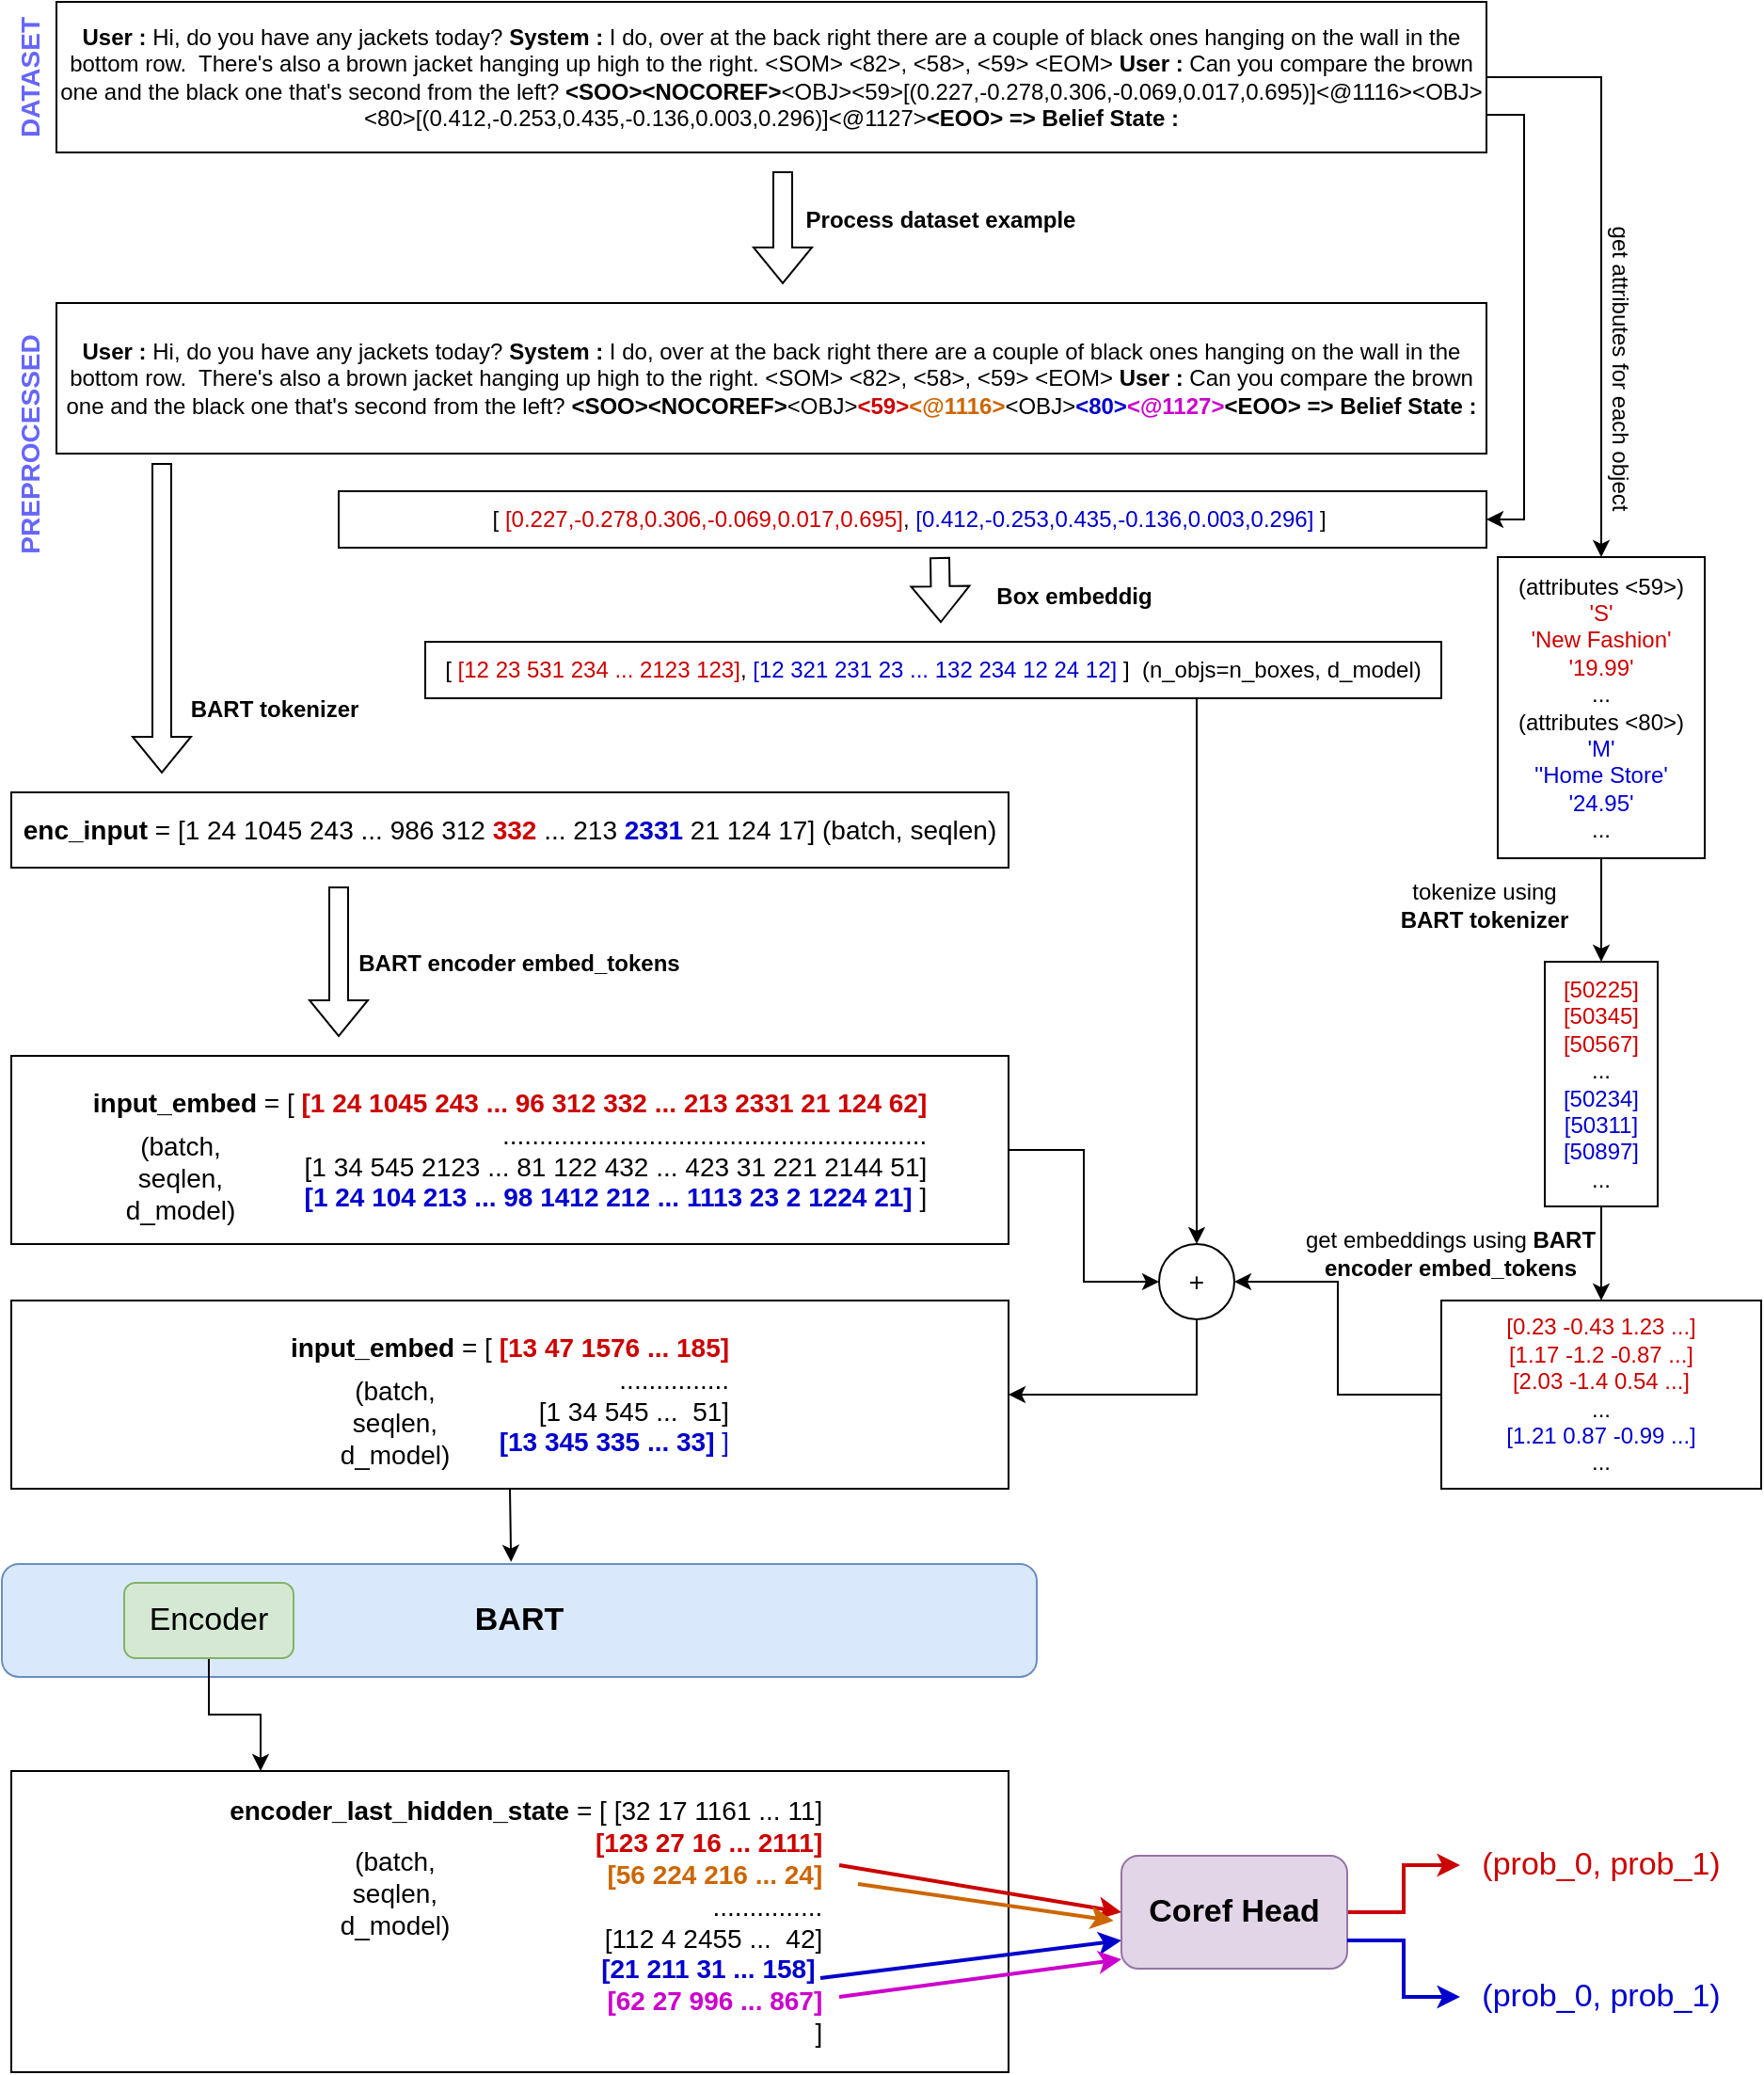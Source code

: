 <mxfile version="20.0.3" type="device"><diagram id="A0dao47Nfm45-QX1mswS" name="Page-1"><mxGraphModel dx="676" dy="439" grid="1" gridSize="10" guides="1" tooltips="1" connect="1" arrows="1" fold="1" page="1" pageScale="1" pageWidth="827" pageHeight="1169" math="0" shadow="0"><root><mxCell id="0"/><mxCell id="1" parent="0"/><mxCell id="RfLAp6zsbPZN1pOLy-WL-30" value="&lt;div style=&quot;text-align: right;&quot;&gt;&lt;font style=&quot;background-color: initial; font-size: 14px;&quot;&gt;&lt;b&gt;encoder_last_hidden_state&lt;/b&gt; = [&amp;nbsp;&lt;/font&gt;&lt;span style=&quot;background-color: initial; font-size: 14px;&quot;&gt;[32 17 1161 ... 11]&lt;/span&gt;&lt;/div&gt;&lt;div style=&quot;text-align: right;&quot;&gt;&lt;b style=&quot;font-size: 14px;&quot;&gt;&lt;font color=&quot;#cc0000&quot;&gt;[123 27 16 ... 2111]&lt;/font&gt;&lt;/b&gt;&lt;span style=&quot;background-color: initial; font-size: 14px;&quot;&gt;&lt;b&gt;&lt;font color=&quot;#cc0000&quot;&gt;&lt;br&gt;&lt;/font&gt;&lt;/b&gt;&lt;/span&gt;&lt;/div&gt;&lt;div style=&quot;text-align: right;&quot;&gt;&lt;b style=&quot;font-size: 14px;&quot;&gt;&lt;font color=&quot;#cc6600&quot;&gt;[56 224 216 ... 24]&lt;/font&gt;&lt;/b&gt;&lt;b style=&quot;font-size: 14px;&quot;&gt;&lt;font color=&quot;#cc0000&quot;&gt;&lt;br&gt;&lt;/font&gt;&lt;/b&gt;&lt;/div&gt;&lt;div style=&quot;text-align: right;&quot;&gt;&lt;span style=&quot;background-color: initial; font-size: 14px;&quot;&gt;...............&lt;/span&gt;&lt;/div&gt;&lt;div style=&quot;text-align: right;&quot;&gt;&lt;span style=&quot;font-size: 14px; text-align: center;&quot;&gt;[112 4 2455 ...&amp;nbsp; 42]&lt;/span&gt;&lt;span style=&quot;background-color: initial; font-size: 14px;&quot;&gt;&lt;br&gt;&lt;/span&gt;&lt;/div&gt;&lt;div style=&quot;text-align: right;&quot;&gt;&lt;span style=&quot;font-size: 14px; text-align: center;&quot;&gt;&lt;b style=&quot;&quot;&gt;&lt;font color=&quot;#0000cc&quot;&gt;[21 211 31 ... 158]&lt;/font&gt;&lt;font color=&quot;#cc6600&quot;&gt;&amp;nbsp;&lt;/font&gt;&lt;/b&gt;&lt;/span&gt;&lt;/div&gt;&lt;b style=&quot;font-size: 14px; text-align: right;&quot;&gt;&lt;span style=&quot;color: rgb(204, 0, 0); white-space: pre;&quot;&gt;&#9;&lt;/span&gt;&lt;span style=&quot;color: rgb(204, 0, 0); white-space: pre;&quot;&gt;&#9;&lt;/span&gt;&lt;span style=&quot;color: rgb(204, 0, 0); white-space: pre;&quot;&gt;&#9;&lt;/span&gt;&lt;span style=&quot;color: rgb(204, 0, 0); white-space: pre;&quot;&gt;&#9;&lt;/span&gt;&lt;span style=&quot;color: rgb(204, 0, 0); white-space: pre;&quot;&gt;&#9;&lt;/span&gt;&lt;span style=&quot;color: rgb(204, 0, 0); white-space: pre;&quot;&gt;&#9;&lt;/span&gt;&lt;span style=&quot;color: rgb(204, 0, 0); white-space: pre;&quot;&gt;&#9;&lt;/span&gt;&lt;font color=&quot;#cc00cc&quot;&gt;[62 27 996 ... 867]&lt;/font&gt;&lt;/b&gt;&lt;div style=&quot;text-align: right;&quot;&gt;&lt;span style=&quot;font-size: 14px; text-align: center; background-color: initial;&quot;&gt;]&lt;/span&gt;&lt;/div&gt;" style="text;html=1;strokeColor=default;fillColor=none;align=center;verticalAlign=middle;whiteSpace=wrap;rounded=0;" parent="1" vertex="1"><mxGeometry x="10" y="970" width="530" height="160" as="geometry"/></mxCell><mxCell id="dZeOdEt_zV8M8uhfSqNH-2" style="edgeStyle=orthogonalEdgeStyle;rounded=0;orthogonalLoop=1;jettySize=auto;html=1;exitX=1;exitY=0.75;exitDx=0;exitDy=0;entryX=1;entryY=0.5;entryDx=0;entryDy=0;fontColor=#CC6600;" parent="1" source="RfLAp6zsbPZN1pOLy-WL-1" target="RfLAp6zsbPZN1pOLy-WL-3" edge="1"><mxGeometry relative="1" as="geometry"/></mxCell><mxCell id="4F0-9nm5MP-ZhGcWse-r-2" style="edgeStyle=orthogonalEdgeStyle;rounded=0;orthogonalLoop=1;jettySize=auto;html=1;entryX=0.5;entryY=0;entryDx=0;entryDy=0;" parent="1" source="RfLAp6zsbPZN1pOLy-WL-1" target="4F0-9nm5MP-ZhGcWse-r-1" edge="1"><mxGeometry relative="1" as="geometry"/></mxCell><mxCell id="RfLAp6zsbPZN1pOLy-WL-1" value="&lt;b&gt;User :&lt;/b&gt; Hi, do you have any jackets today? &lt;b&gt;System :&lt;/b&gt; I do, over at the back right there are a couple of black ones hanging on the wall in the bottom row.&amp;nbsp; There's also a brown jacket hanging up high to the right. &amp;lt;SOM&amp;gt; &amp;lt;82&amp;gt;, &amp;lt;58&amp;gt;, &amp;lt;59&amp;gt; &amp;lt;EOM&amp;gt; &lt;b&gt;User :&lt;/b&gt; Can you compare the brown one and the black one that's second from the left? &lt;b&gt;&amp;lt;SOO&amp;gt;&amp;lt;NOCOREF&amp;gt;&lt;/b&gt;&amp;lt;OBJ&amp;gt;&amp;lt;59&amp;gt;[(0.227,-0.278,0.306,-0.069,0.017,0.695)]&amp;lt;@1116&amp;gt;&amp;lt;OBJ&amp;gt;&amp;lt;80&amp;gt;[(0.412,-0.253,0.435,-0.136,0.003,0.296)]&amp;lt;@1127&amp;gt;&lt;b&gt;&amp;lt;EOO&amp;gt; =&amp;gt; Belief State :&lt;/b&gt;" style="text;html=1;strokeColor=default;fillColor=none;align=center;verticalAlign=middle;whiteSpace=wrap;rounded=0;" parent="1" vertex="1"><mxGeometry x="34" y="30" width="760" height="80" as="geometry"/></mxCell><mxCell id="RfLAp6zsbPZN1pOLy-WL-2" value="&lt;b&gt;User :&lt;/b&gt; Hi, do you have any jackets today? &lt;b&gt;System :&lt;/b&gt; I do, over at the back right there are a couple of black ones hanging on the wall in the bottom row.&amp;nbsp; There's also a brown jacket hanging up high to the right. &amp;lt;SOM&amp;gt; &amp;lt;82&amp;gt;, &amp;lt;58&amp;gt;, &amp;lt;59&amp;gt; &amp;lt;EOM&amp;gt; &lt;b&gt;User :&lt;/b&gt; Can you compare the brown one and the black one that's second from the left? &lt;b&gt;&amp;lt;SOO&amp;gt;&amp;lt;NOCOREF&amp;gt;&lt;/b&gt;&amp;lt;OBJ&amp;gt;&lt;b style=&quot;&quot;&gt;&lt;font color=&quot;#cc0000&quot;&gt;&amp;lt;59&amp;gt;&lt;/font&gt;&lt;/b&gt;&lt;b&gt;&lt;font color=&quot;#cc6600&quot;&gt;&amp;lt;@1116&amp;gt;&lt;/font&gt;&lt;/b&gt;&amp;lt;OBJ&amp;gt;&lt;b style=&quot;&quot;&gt;&lt;font color=&quot;#0000cc&quot;&gt;&amp;lt;80&amp;gt;&lt;/font&gt;&lt;/b&gt;&lt;font color=&quot;#cc00cc&quot;&gt;&lt;b&gt;&amp;lt;@1127&amp;gt;&lt;/b&gt;&lt;/font&gt;&lt;b&gt;&amp;lt;EOO&amp;gt; =&amp;gt; Belief State :&lt;/b&gt;" style="text;html=1;strokeColor=default;fillColor=none;align=center;verticalAlign=middle;whiteSpace=wrap;rounded=0;" parent="1" vertex="1"><mxGeometry x="34" y="190" width="760" height="80" as="geometry"/></mxCell><mxCell id="RfLAp6zsbPZN1pOLy-WL-3" value="[ &lt;font color=&quot;#cc0000&quot;&gt;[0.227,-0.278,0.306,-0.069,0.017,0.695]&lt;/font&gt;, &lt;font color=&quot;#0000cc&quot;&gt;[0.412,-0.253,0.435,-0.136,0.003,0.296]&lt;/font&gt; ]&amp;nbsp;" style="text;html=1;strokeColor=default;fillColor=none;align=center;verticalAlign=middle;whiteSpace=wrap;rounded=0;" parent="1" vertex="1"><mxGeometry x="184" y="290" width="610" height="30" as="geometry"/></mxCell><mxCell id="RfLAp6zsbPZN1pOLy-WL-4" value="" style="shape=flexArrow;endArrow=classic;html=1;rounded=0;" parent="1" edge="1"><mxGeometry width="50" height="50" relative="1" as="geometry"><mxPoint x="420" y="120" as="sourcePoint"/><mxPoint x="420" y="180" as="targetPoint"/></mxGeometry></mxCell><mxCell id="RfLAp6zsbPZN1pOLy-WL-5" value="&lt;b&gt;&lt;font color=&quot;#6666ff&quot; style=&quot;font-size: 14px;&quot;&gt;DATASET&lt;/font&gt;&lt;/b&gt;" style="text;html=1;strokeColor=none;fillColor=none;align=center;verticalAlign=middle;whiteSpace=wrap;rounded=0;rotation=-90;" parent="1" vertex="1"><mxGeometry x="-10" y="55" width="60" height="30" as="geometry"/></mxCell><mxCell id="RfLAp6zsbPZN1pOLy-WL-6" value="&lt;font color=&quot;#6666ff&quot;&gt;&lt;span style=&quot;font-size: 14px;&quot;&gt;&lt;b&gt;PREPROCESSED&lt;/b&gt;&lt;/span&gt;&lt;/font&gt;" style="text;html=1;strokeColor=none;fillColor=none;align=center;verticalAlign=middle;whiteSpace=wrap;rounded=0;rotation=-90;" parent="1" vertex="1"><mxGeometry x="-10" y="250" width="60" height="30" as="geometry"/></mxCell><mxCell id="RfLAp6zsbPZN1pOLy-WL-7" value="&lt;font color=&quot;#000000&quot; style=&quot;font-size: 12px;&quot;&gt;&lt;b&gt;Process dataset example&lt;/b&gt;&lt;/font&gt;" style="text;html=1;strokeColor=none;fillColor=none;align=center;verticalAlign=middle;whiteSpace=wrap;rounded=0;fontSize=14;fontColor=#6666FF;" parent="1" vertex="1"><mxGeometry x="414" y="130" width="180" height="30" as="geometry"/></mxCell><mxCell id="RfLAp6zsbPZN1pOLy-WL-8" value="" style="shape=flexArrow;endArrow=classic;html=1;rounded=0;" parent="1" edge="1"><mxGeometry width="50" height="50" relative="1" as="geometry"><mxPoint x="90" y="275" as="sourcePoint"/><mxPoint x="90" y="440" as="targetPoint"/></mxGeometry></mxCell><mxCell id="RfLAp6zsbPZN1pOLy-WL-9" value="&lt;font color=&quot;#000000&quot;&gt;&lt;span style=&quot;font-size: 12px;&quot;&gt;&lt;b&gt;BART tokenizer&lt;/b&gt;&lt;/span&gt;&lt;/font&gt;" style="text;html=1;strokeColor=none;fillColor=none;align=center;verticalAlign=middle;whiteSpace=wrap;rounded=0;fontSize=14;fontColor=#6666FF;" parent="1" vertex="1"><mxGeometry x="60" y="390" width="180" height="30" as="geometry"/></mxCell><mxCell id="RfLAp6zsbPZN1pOLy-WL-10" value="&lt;font style=&quot;font-size: 14px;&quot;&gt;&lt;b&gt;enc_input&lt;/b&gt; = [1 24 1045 243 ... 986 312 &lt;b&gt;&lt;font color=&quot;#cc0000&quot;&gt;332&lt;/font&gt;&lt;/b&gt; ... 213 &lt;b style=&quot;&quot;&gt;&lt;font color=&quot;#0000cc&quot;&gt;2331&lt;/font&gt;&lt;/b&gt; 21 124 17] (batch, seqlen)&lt;/font&gt;" style="text;html=1;strokeColor=default;fillColor=none;align=center;verticalAlign=middle;whiteSpace=wrap;rounded=0;" parent="1" vertex="1"><mxGeometry x="10" y="450" width="530" height="40" as="geometry"/></mxCell><mxCell id="RfLAp6zsbPZN1pOLy-WL-11" value="" style="shape=flexArrow;endArrow=classic;html=1;rounded=0;" parent="1" edge="1"><mxGeometry width="50" height="50" relative="1" as="geometry"><mxPoint x="184" y="500" as="sourcePoint"/><mxPoint x="184" y="580" as="targetPoint"/></mxGeometry></mxCell><mxCell id="RfLAp6zsbPZN1pOLy-WL-20" style="edgeStyle=orthogonalEdgeStyle;rounded=0;orthogonalLoop=1;jettySize=auto;html=1;exitX=1;exitY=0.5;exitDx=0;exitDy=0;fontSize=14;fontColor=#000000;entryX=0;entryY=0.5;entryDx=0;entryDy=0;" parent="1" source="RfLAp6zsbPZN1pOLy-WL-13" target="RfLAp6zsbPZN1pOLy-WL-22" edge="1"><mxGeometry relative="1" as="geometry"><mxPoint x="620" y="640" as="targetPoint"/></mxGeometry></mxCell><mxCell id="RfLAp6zsbPZN1pOLy-WL-13" value="&lt;div style=&quot;text-align: right;&quot;&gt;&lt;font style=&quot;background-color: initial; font-size: 14px;&quot;&gt;&lt;b&gt;input_embed&lt;/b&gt; = [&amp;nbsp;&lt;/font&gt;&lt;span style=&quot;background-color: initial; font-size: 14px;&quot;&gt;&lt;b&gt;&lt;font color=&quot;#cc0000&quot;&gt;[1 24 1045 243 ... 96 312 332 ... 213 2331 21 124 62]&lt;/font&gt;&lt;/b&gt;&lt;/span&gt;&lt;/div&gt;&lt;div style=&quot;text-align: right;&quot;&gt;&lt;span style=&quot;background-color: initial; font-size: 14px;&quot;&gt;..........................................................&lt;/span&gt;&lt;/div&gt;&lt;div style=&quot;text-align: right;&quot;&gt;&lt;span style=&quot;font-size: 14px; text-align: center;&quot;&gt;[1 34 545 2123 ... 81 122 432 ... 423 31 221 2144 51]&lt;/span&gt;&lt;span style=&quot;background-color: initial; font-size: 14px;&quot;&gt;&lt;br&gt;&lt;/span&gt;&lt;/div&gt;&lt;div style=&quot;text-align: right;&quot;&gt;&lt;span style=&quot;font-size: 14px; text-align: center;&quot;&gt;&lt;b style=&quot;&quot;&gt;&lt;font color=&quot;#0000cc&quot;&gt;[1 24 104 213 ... 98 1412 212 ... 1113 23 2 1224 21]&lt;/font&gt;&lt;font color=&quot;#cc6600&quot;&gt;&amp;nbsp;&lt;/font&gt;&lt;/b&gt;&lt;/span&gt;&lt;span style=&quot;font-size: 14px; text-align: center; background-color: initial;&quot;&gt;]&lt;/span&gt;&lt;/div&gt;" style="text;html=1;strokeColor=default;fillColor=none;align=center;verticalAlign=middle;whiteSpace=wrap;rounded=0;" parent="1" vertex="1"><mxGeometry x="10" y="590" width="530" height="100" as="geometry"/></mxCell><mxCell id="RfLAp6zsbPZN1pOLy-WL-14" value="&lt;font color=&quot;#000000&quot;&gt;&lt;span style=&quot;font-size: 12px;&quot;&gt;&lt;b&gt;BART encoder embed_tokens&lt;/b&gt;&lt;/span&gt;&lt;/font&gt;" style="text;html=1;strokeColor=none;fillColor=none;align=center;verticalAlign=middle;whiteSpace=wrap;rounded=0;fontSize=14;fontColor=#6666FF;" parent="1" vertex="1"><mxGeometry x="190" y="525" width="180" height="30" as="geometry"/></mxCell><mxCell id="RfLAp6zsbPZN1pOLy-WL-15" value="&lt;font color=&quot;#000000&quot;&gt;(batch, seqlen, d_model)&lt;/font&gt;" style="text;html=1;strokeColor=none;fillColor=none;align=center;verticalAlign=middle;whiteSpace=wrap;rounded=0;fontSize=14;fontColor=#CC6600;" parent="1" vertex="1"><mxGeometry x="70" y="640" width="60" height="30" as="geometry"/></mxCell><mxCell id="RfLAp6zsbPZN1pOLy-WL-23" style="edgeStyle=orthogonalEdgeStyle;rounded=0;orthogonalLoop=1;jettySize=auto;html=1;exitX=0.75;exitY=1;exitDx=0;exitDy=0;entryX=0.5;entryY=0;entryDx=0;entryDy=0;fontSize=14;fontColor=#000000;" parent="1" source="RfLAp6zsbPZN1pOLy-WL-17" target="RfLAp6zsbPZN1pOLy-WL-22" edge="1"><mxGeometry relative="1" as="geometry"><Array as="points"><mxPoint x="640" y="400"/></Array></mxGeometry></mxCell><mxCell id="RfLAp6zsbPZN1pOLy-WL-17" value="[ &lt;font color=&quot;#cc0000&quot;&gt;[12 23 531 234 ... 2123 123]&lt;/font&gt;, &lt;font color=&quot;#0000cc&quot;&gt;[12 321 231 23 ... 132 234 12 24 12]&lt;/font&gt; ]&amp;nbsp; (n_objs=n_boxes, d_model)" style="text;html=1;strokeColor=default;fillColor=none;align=center;verticalAlign=middle;whiteSpace=wrap;rounded=0;" parent="1" vertex="1"><mxGeometry x="230" y="370" width="540" height="30" as="geometry"/></mxCell><mxCell id="RfLAp6zsbPZN1pOLy-WL-18" value="" style="shape=flexArrow;endArrow=classic;html=1;rounded=0;" parent="1" edge="1"><mxGeometry width="50" height="50" relative="1" as="geometry"><mxPoint x="503.5" y="325" as="sourcePoint"/><mxPoint x="504" y="360" as="targetPoint"/></mxGeometry></mxCell><mxCell id="RfLAp6zsbPZN1pOLy-WL-19" value="&lt;font color=&quot;#000000&quot;&gt;&lt;span style=&quot;font-size: 12px;&quot;&gt;&lt;b&gt;Box embeddig&lt;/b&gt;&lt;/span&gt;&lt;/font&gt;" style="text;html=1;strokeColor=none;fillColor=none;align=center;verticalAlign=middle;whiteSpace=wrap;rounded=0;fontSize=14;fontColor=#6666FF;" parent="1" vertex="1"><mxGeometry x="520" y="330" width="110" height="30" as="geometry"/></mxCell><mxCell id="RfLAp6zsbPZN1pOLy-WL-25" style="edgeStyle=orthogonalEdgeStyle;rounded=0;orthogonalLoop=1;jettySize=auto;html=1;exitX=0.5;exitY=1;exitDx=0;exitDy=0;entryX=1;entryY=0.5;entryDx=0;entryDy=0;fontSize=14;fontColor=#000000;" parent="1" source="RfLAp6zsbPZN1pOLy-WL-22" target="RfLAp6zsbPZN1pOLy-WL-24" edge="1"><mxGeometry relative="1" as="geometry"/></mxCell><mxCell id="RfLAp6zsbPZN1pOLy-WL-22" value="+" style="ellipse;whiteSpace=wrap;html=1;aspect=fixed;fontSize=14;fontColor=#000000;strokeColor=default;" parent="1" vertex="1"><mxGeometry x="620" y="690" width="40" height="40" as="geometry"/></mxCell><mxCell id="RfLAp6zsbPZN1pOLy-WL-28" style="edgeStyle=orthogonalEdgeStyle;rounded=0;orthogonalLoop=1;jettySize=auto;html=1;exitX=0.5;exitY=1;exitDx=0;exitDy=0;fontSize=17;fontColor=#000000;entryX=0.492;entryY=-0.019;entryDx=0;entryDy=0;entryPerimeter=0;" parent="1" source="RfLAp6zsbPZN1pOLy-WL-24" target="RfLAp6zsbPZN1pOLy-WL-27" edge="1"><mxGeometry relative="1" as="geometry"><mxPoint x="275.455" y="850" as="targetPoint"/></mxGeometry></mxCell><mxCell id="RfLAp6zsbPZN1pOLy-WL-24" value="&lt;div style=&quot;text-align: right;&quot;&gt;&lt;font style=&quot;background-color: initial; font-size: 14px;&quot;&gt;&lt;b&gt;input_embed&lt;/b&gt; = [&amp;nbsp;&lt;/font&gt;&lt;span style=&quot;background-color: initial; font-size: 14px;&quot;&gt;&lt;b&gt;&lt;font color=&quot;#cc0000&quot;&gt;[13 47 1576 ... 185]&lt;/font&gt;&lt;/b&gt;&lt;/span&gt;&lt;/div&gt;&lt;div style=&quot;text-align: right;&quot;&gt;&lt;span style=&quot;background-color: initial; font-size: 14px;&quot;&gt;...............&lt;/span&gt;&lt;/div&gt;&lt;div style=&quot;text-align: right;&quot;&gt;&lt;span style=&quot;font-size: 14px; text-align: center;&quot;&gt;[1 34 545 ...&amp;nbsp; 51]&lt;/span&gt;&lt;span style=&quot;background-color: initial; font-size: 14px;&quot;&gt;&lt;br&gt;&lt;/span&gt;&lt;/div&gt;&lt;div style=&quot;text-align: right;&quot;&gt;&lt;font color=&quot;#0000cc&quot;&gt;&lt;span style=&quot;font-size: 14px; text-align: center;&quot;&gt;&lt;b style=&quot;&quot;&gt;[13 345 335 ... 33]&amp;nbsp;&lt;/b&gt;&lt;/span&gt;&lt;span style=&quot;font-size: 14px; text-align: center; background-color: initial;&quot;&gt;]&lt;/span&gt;&lt;/font&gt;&lt;/div&gt;" style="text;html=1;strokeColor=default;fillColor=none;align=center;verticalAlign=middle;whiteSpace=wrap;rounded=0;" parent="1" vertex="1"><mxGeometry x="10" y="720" width="530" height="100" as="geometry"/></mxCell><mxCell id="RfLAp6zsbPZN1pOLy-WL-26" value="&lt;font color=&quot;#000000&quot;&gt;(batch, seqlen, d_model)&lt;/font&gt;" style="text;html=1;strokeColor=none;fillColor=none;align=center;verticalAlign=middle;whiteSpace=wrap;rounded=0;fontSize=14;fontColor=#CC6600;" parent="1" vertex="1"><mxGeometry x="184" y="770" width="60" height="30" as="geometry"/></mxCell><mxCell id="RfLAp6zsbPZN1pOLy-WL-27" value="&lt;b&gt;&lt;font style=&quot;font-size: 17px;&quot;&gt;BART&lt;/font&gt;&lt;/b&gt;" style="rounded=1;whiteSpace=wrap;html=1;fontSize=14;strokeColor=#6c8ebf;fillColor=#dae8fc;" parent="1" vertex="1"><mxGeometry x="5" y="860" width="550" height="60" as="geometry"/></mxCell><mxCell id="RfLAp6zsbPZN1pOLy-WL-32" style="edgeStyle=orthogonalEdgeStyle;rounded=0;orthogonalLoop=1;jettySize=auto;html=1;exitX=0.5;exitY=1;exitDx=0;exitDy=0;entryX=0.25;entryY=0;entryDx=0;entryDy=0;fontSize=17;fontColor=#000000;" parent="1" source="RfLAp6zsbPZN1pOLy-WL-29" target="RfLAp6zsbPZN1pOLy-WL-30" edge="1"><mxGeometry relative="1" as="geometry"/></mxCell><mxCell id="RfLAp6zsbPZN1pOLy-WL-29" value="Encoder" style="rounded=1;whiteSpace=wrap;html=1;fontSize=17;strokeColor=#82b366;fillColor=#d5e8d4;" parent="1" vertex="1"><mxGeometry x="70" y="870" width="90" height="40" as="geometry"/></mxCell><mxCell id="RfLAp6zsbPZN1pOLy-WL-31" value="&lt;font color=&quot;#000000&quot;&gt;(batch, seqlen, d_model)&lt;/font&gt;" style="text;html=1;strokeColor=none;fillColor=none;align=center;verticalAlign=middle;whiteSpace=wrap;rounded=0;fontSize=14;fontColor=#CC6600;" parent="1" vertex="1"><mxGeometry x="184" y="1020" width="60" height="30" as="geometry"/></mxCell><mxCell id="RfLAp6zsbPZN1pOLy-WL-34" value="" style="endArrow=classic;html=1;rounded=0;fontSize=17;fontColor=#CC6600;strokeColor=#CC0000;strokeWidth=2;entryX=0;entryY=0.5;entryDx=0;entryDy=0;" parent="1" target="RfLAp6zsbPZN1pOLy-WL-36" edge="1"><mxGeometry width="50" height="50" relative="1" as="geometry"><mxPoint x="450" y="1020" as="sourcePoint"/><mxPoint x="620" y="1020" as="targetPoint"/></mxGeometry></mxCell><mxCell id="RfLAp6zsbPZN1pOLy-WL-35" value="" style="endArrow=classic;html=1;rounded=0;fontSize=17;fontColor=#CC6600;strokeColor=#0000CC;strokeWidth=2;entryX=0;entryY=0.75;entryDx=0;entryDy=0;" parent="1" target="RfLAp6zsbPZN1pOLy-WL-36" edge="1"><mxGeometry width="50" height="50" relative="1" as="geometry"><mxPoint x="440" y="1080" as="sourcePoint"/><mxPoint x="610" y="1080" as="targetPoint"/></mxGeometry></mxCell><mxCell id="RfLAp6zsbPZN1pOLy-WL-42" style="edgeStyle=orthogonalEdgeStyle;rounded=0;orthogonalLoop=1;jettySize=auto;html=1;exitX=1;exitY=0.5;exitDx=0;exitDy=0;entryX=0;entryY=0.5;entryDx=0;entryDy=0;fontSize=17;fontColor=#000000;strokeColor=#CC0000;strokeWidth=2;" parent="1" source="RfLAp6zsbPZN1pOLy-WL-36" target="RfLAp6zsbPZN1pOLy-WL-38" edge="1"><mxGeometry relative="1" as="geometry"/></mxCell><mxCell id="RfLAp6zsbPZN1pOLy-WL-36" value="&lt;font color=&quot;#000000&quot;&gt;&lt;b&gt;Coref Head&lt;/b&gt;&lt;/font&gt;" style="rounded=1;whiteSpace=wrap;html=1;fontSize=17;strokeColor=#9673a6;fillColor=#e1d5e7;" parent="1" vertex="1"><mxGeometry x="600" y="1015" width="120" height="60" as="geometry"/></mxCell><mxCell id="RfLAp6zsbPZN1pOLy-WL-43" style="edgeStyle=orthogonalEdgeStyle;rounded=0;orthogonalLoop=1;jettySize=auto;html=1;exitX=1;exitY=0.75;exitDx=0;exitDy=0;entryX=0;entryY=0.5;entryDx=0;entryDy=0;fontSize=17;fontColor=#000000;strokeColor=#0000CC;strokeWidth=2;" parent="1" source="RfLAp6zsbPZN1pOLy-WL-36" target="RfLAp6zsbPZN1pOLy-WL-39" edge="1"><mxGeometry relative="1" as="geometry"><mxPoint x="740" y="1090" as="sourcePoint"/></mxGeometry></mxCell><mxCell id="RfLAp6zsbPZN1pOLy-WL-38" value="&lt;font color=&quot;#cc0000&quot;&gt;(prob_0, prob_1)&lt;/font&gt;" style="text;html=1;strokeColor=none;fillColor=none;align=center;verticalAlign=middle;whiteSpace=wrap;rounded=0;fontSize=17;fontColor=#000000;" parent="1" vertex="1"><mxGeometry x="780" y="1005" width="150" height="30" as="geometry"/></mxCell><mxCell id="RfLAp6zsbPZN1pOLy-WL-39" value="&lt;font color=&quot;#0000cc&quot;&gt;(prob_0, prob_1)&lt;/font&gt;" style="text;html=1;strokeColor=none;fillColor=none;align=center;verticalAlign=middle;whiteSpace=wrap;rounded=0;fontSize=17;fontColor=#000000;" parent="1" vertex="1"><mxGeometry x="780" y="1075" width="150" height="30" as="geometry"/></mxCell><mxCell id="4F0-9nm5MP-ZhGcWse-r-6" style="edgeStyle=orthogonalEdgeStyle;rounded=0;orthogonalLoop=1;jettySize=auto;html=1;exitX=0.5;exitY=1;exitDx=0;exitDy=0;entryX=0.5;entryY=0;entryDx=0;entryDy=0;" parent="1" source="4F0-9nm5MP-ZhGcWse-r-1" target="4F0-9nm5MP-ZhGcWse-r-4" edge="1"><mxGeometry relative="1" as="geometry"/></mxCell><mxCell id="4F0-9nm5MP-ZhGcWse-r-1" value="(attributes &amp;lt;59&amp;gt;)&lt;br&gt;&lt;font color=&quot;#cc0000&quot;&gt;'S'&lt;br&gt;'New Fashion'&lt;br&gt;'19.99'&lt;/font&gt;&lt;br&gt;...&lt;br&gt;(attributes &amp;lt;80&amp;gt;)&lt;br&gt;&lt;font color=&quot;#0000cc&quot;&gt;'M'&lt;br&gt;''Home Store'&lt;br&gt;'24.95'&lt;/font&gt;&lt;br&gt;..." style="text;html=1;strokeColor=default;fillColor=none;align=center;verticalAlign=middle;whiteSpace=wrap;rounded=0;" parent="1" vertex="1"><mxGeometry x="800" y="325" width="110" height="160" as="geometry"/></mxCell><mxCell id="4F0-9nm5MP-ZhGcWse-r-3" value="get attributes for each object" style="text;html=1;strokeColor=none;fillColor=none;align=center;verticalAlign=middle;whiteSpace=wrap;rounded=0;rotation=90;" parent="1" vertex="1"><mxGeometry x="770" y="210" width="190" height="30" as="geometry"/></mxCell><mxCell id="4F0-9nm5MP-ZhGcWse-r-8" style="edgeStyle=orthogonalEdgeStyle;rounded=0;orthogonalLoop=1;jettySize=auto;html=1;exitX=0.5;exitY=1;exitDx=0;exitDy=0;entryX=0.5;entryY=0;entryDx=0;entryDy=0;" parent="1" source="4F0-9nm5MP-ZhGcWse-r-4" target="4F0-9nm5MP-ZhGcWse-r-9" edge="1"><mxGeometry relative="1" as="geometry"><mxPoint x="854.714" y="700" as="targetPoint"/></mxGeometry></mxCell><mxCell id="4F0-9nm5MP-ZhGcWse-r-4" value="&lt;font color=&quot;#cc0000&quot;&gt;[50225]&lt;br&gt;[50345]&lt;br&gt;[50567]&lt;/font&gt;&lt;br&gt;...&lt;br&gt;&lt;font color=&quot;#0000cc&quot;&gt;[50234]&lt;br&gt;[50311]&lt;br&gt;[50897]&lt;/font&gt;&lt;br&gt;..." style="text;html=1;strokeColor=default;fillColor=none;align=center;verticalAlign=middle;whiteSpace=wrap;rounded=0;" parent="1" vertex="1"><mxGeometry x="825" y="540" width="60" height="130" as="geometry"/></mxCell><mxCell id="4F0-9nm5MP-ZhGcWse-r-7" value="tokenize using &lt;b&gt;BART tokenizer&lt;/b&gt;" style="text;html=1;strokeColor=none;fillColor=none;align=center;verticalAlign=middle;whiteSpace=wrap;rounded=0;" parent="1" vertex="1"><mxGeometry x="740" y="495" width="106" height="30" as="geometry"/></mxCell><mxCell id="4F0-9nm5MP-ZhGcWse-r-14" style="edgeStyle=orthogonalEdgeStyle;rounded=0;orthogonalLoop=1;jettySize=auto;html=1;exitX=0;exitY=0.5;exitDx=0;exitDy=0;entryX=1;entryY=0.5;entryDx=0;entryDy=0;" parent="1" source="4F0-9nm5MP-ZhGcWse-r-9" target="RfLAp6zsbPZN1pOLy-WL-22" edge="1"><mxGeometry relative="1" as="geometry"/></mxCell><mxCell id="4F0-9nm5MP-ZhGcWse-r-9" value="&lt;font color=&quot;#cc0000&quot;&gt;[0.23 -0.43 1.23 ...]&lt;br&gt;[1.17 -1.2 -0.87 ...]&lt;br&gt;[2.03 -1.4 0.54 ...]&lt;/font&gt;&lt;br&gt;...&lt;br&gt;&lt;font color=&quot;#0000cc&quot;&gt;[1.21 0.87 -0.99 ...]&lt;/font&gt;&lt;br&gt;..." style="text;html=1;strokeColor=default;fillColor=none;align=center;verticalAlign=middle;whiteSpace=wrap;rounded=0;" parent="1" vertex="1"><mxGeometry x="770" y="720" width="170" height="100" as="geometry"/></mxCell><mxCell id="4F0-9nm5MP-ZhGcWse-r-10" value="get embeddings using &lt;b&gt;BART encoder embed_tokens&lt;/b&gt;" style="text;html=1;strokeColor=none;fillColor=none;align=center;verticalAlign=middle;whiteSpace=wrap;rounded=0;" parent="1" vertex="1"><mxGeometry x="690" y="680" width="170" height="30" as="geometry"/></mxCell><mxCell id="9Z9YOpBcq2d55jI1R3Aa-2" value="" style="endArrow=classic;html=1;rounded=0;fontSize=17;fontColor=#CC6600;strokeColor=#CC6600;strokeWidth=2;entryX=-0.035;entryY=0.576;entryDx=0;entryDy=0;entryPerimeter=0;" edge="1" parent="1" target="RfLAp6zsbPZN1pOLy-WL-36"><mxGeometry width="50" height="50" relative="1" as="geometry"><mxPoint x="460" y="1030" as="sourcePoint"/><mxPoint x="610" y="1055" as="targetPoint"/></mxGeometry></mxCell><mxCell id="9Z9YOpBcq2d55jI1R3Aa-3" value="" style="endArrow=classic;html=1;rounded=0;fontSize=17;fontColor=#CC6600;strokeColor=#CC00CC;strokeWidth=2;" edge="1" parent="1"><mxGeometry width="50" height="50" relative="1" as="geometry"><mxPoint x="450" y="1090" as="sourcePoint"/><mxPoint x="600" y="1070" as="targetPoint"/></mxGeometry></mxCell></root></mxGraphModel></diagram></mxfile>